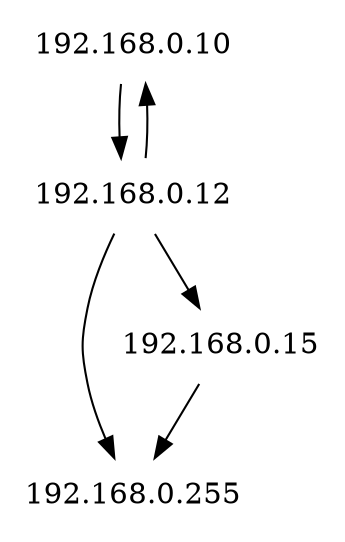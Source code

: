 // Network graph
digraph {
	node [shape=plaintext]
	node [arrowhead=none]
	"192.168.0.10"
	"192.168.0.12"
	"192.168.0.255"
	"192.168.0.15"
	"192.168.0.10" -> "192.168.0.12"
	"192.168.0.12" -> "192.168.0.10"
	"192.168.0.12" -> "192.168.0.255"
	"192.168.0.15" -> "192.168.0.255"
	"192.168.0.12" -> "192.168.0.15"
}
